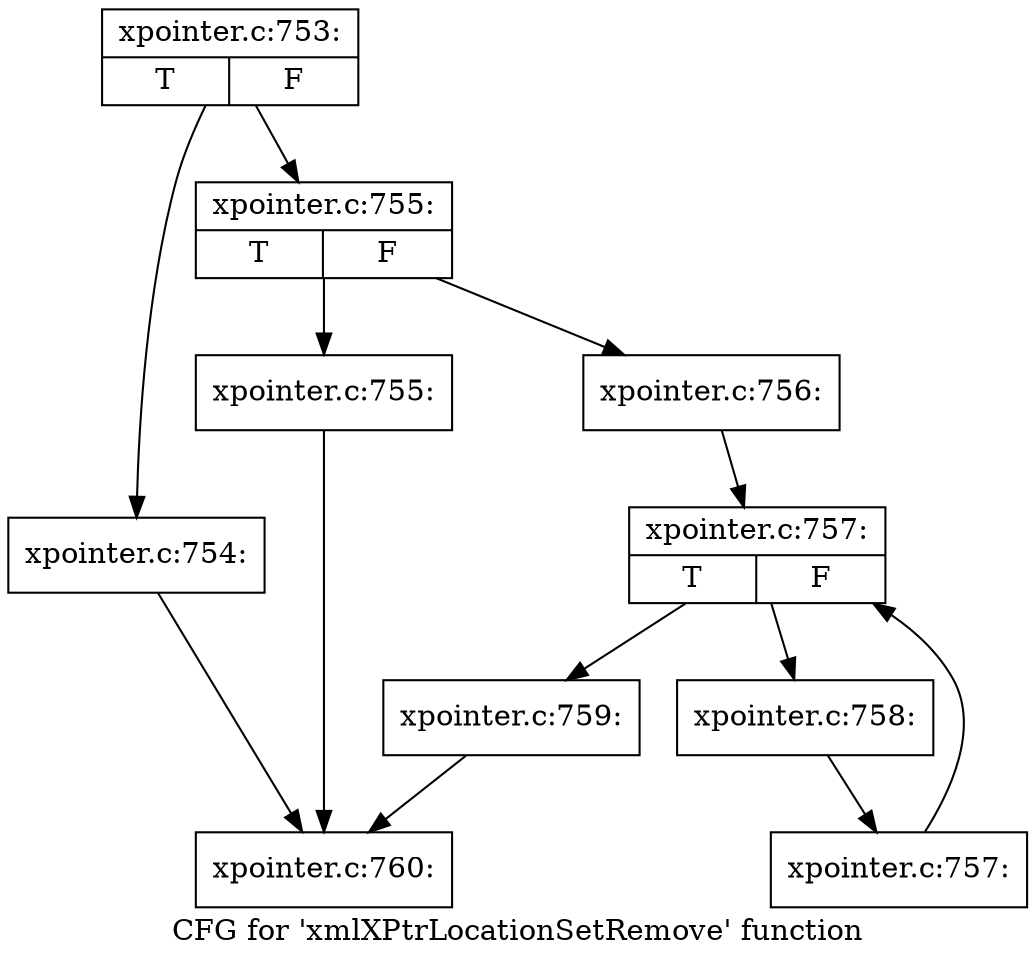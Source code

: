 digraph "CFG for 'xmlXPtrLocationSetRemove' function" {
	label="CFG for 'xmlXPtrLocationSetRemove' function";

	Node0x50eae30 [shape=record,label="{xpointer.c:753:|{<s0>T|<s1>F}}"];
	Node0x50eae30 -> Node0x50eabc0;
	Node0x50eae30 -> Node0x50eac10;
	Node0x50eabc0 [shape=record,label="{xpointer.c:754:}"];
	Node0x50eabc0 -> Node0x50e5060;
	Node0x50eac10 [shape=record,label="{xpointer.c:755:|{<s0>T|<s1>F}}"];
	Node0x50eac10 -> Node0x50ebab0;
	Node0x50eac10 -> Node0x50ebb00;
	Node0x50ebab0 [shape=record,label="{xpointer.c:755:}"];
	Node0x50ebab0 -> Node0x50e5060;
	Node0x50ebb00 [shape=record,label="{xpointer.c:756:}"];
	Node0x50ebb00 -> Node0x50ec350;
	Node0x50ec350 [shape=record,label="{xpointer.c:757:|{<s0>T|<s1>F}}"];
	Node0x50ec350 -> Node0x50ec630;
	Node0x50ec350 -> Node0x50ec2c0;
	Node0x50ec630 [shape=record,label="{xpointer.c:758:}"];
	Node0x50ec630 -> Node0x50ec5a0;
	Node0x50ec5a0 [shape=record,label="{xpointer.c:757:}"];
	Node0x50ec5a0 -> Node0x50ec350;
	Node0x50ec2c0 [shape=record,label="{xpointer.c:759:}"];
	Node0x50ec2c0 -> Node0x50e5060;
	Node0x50e5060 [shape=record,label="{xpointer.c:760:}"];
}
